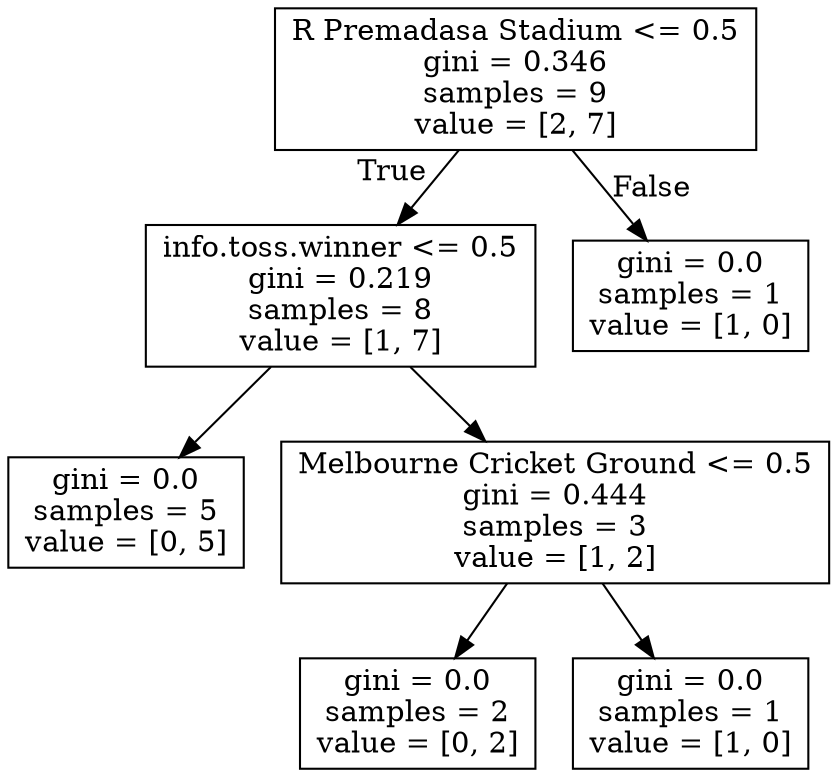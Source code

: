 digraph Tree {
node [shape=box] ;
0 [label="R Premadasa Stadium <= 0.5\ngini = 0.346\nsamples = 9\nvalue = [2, 7]"] ;
1 [label="info.toss.winner <= 0.5\ngini = 0.219\nsamples = 8\nvalue = [1, 7]"] ;
0 -> 1 [labeldistance=2.5, labelangle=45, headlabel="True"] ;
2 [label="gini = 0.0\nsamples = 5\nvalue = [0, 5]"] ;
1 -> 2 ;
3 [label="Melbourne Cricket Ground <= 0.5\ngini = 0.444\nsamples = 3\nvalue = [1, 2]"] ;
1 -> 3 ;
4 [label="gini = 0.0\nsamples = 2\nvalue = [0, 2]"] ;
3 -> 4 ;
5 [label="gini = 0.0\nsamples = 1\nvalue = [1, 0]"] ;
3 -> 5 ;
6 [label="gini = 0.0\nsamples = 1\nvalue = [1, 0]"] ;
0 -> 6 [labeldistance=2.5, labelangle=-45, headlabel="False"] ;
}